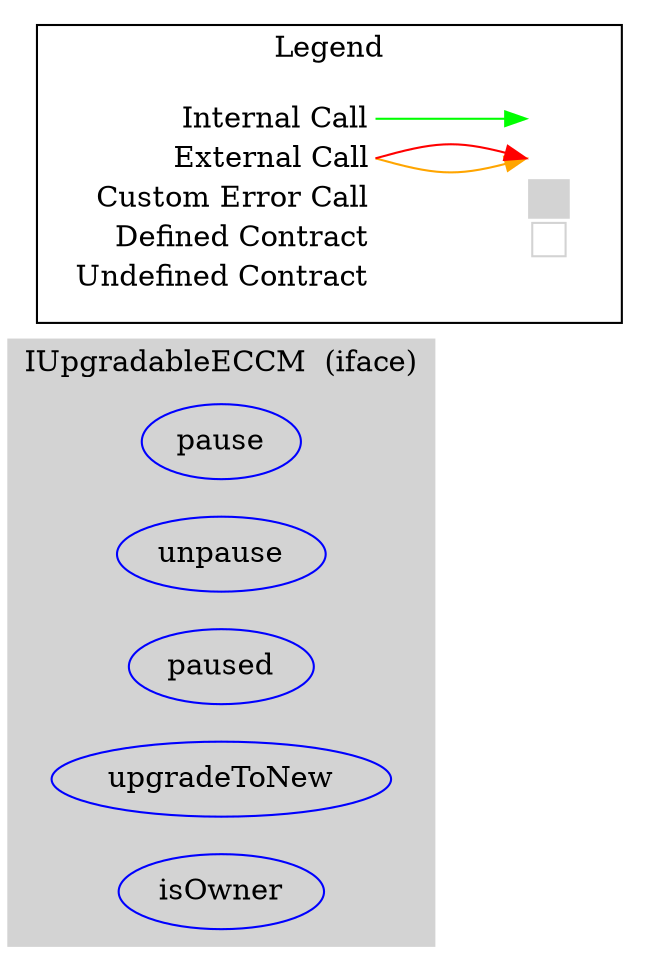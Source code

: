 digraph G {
  graph [ ratio = "auto", page = "100", compound =true ];
subgraph "clusterIUpgradableECCM" {
  graph [ label = "IUpgradableECCM  (iface)", color = "lightgray", style = "filled", bgcolor = "lightgray" ];
  "IUpgradableECCM.pause" [ label = "pause", color = "blue" ];
  "IUpgradableECCM.unpause" [ label = "unpause", color = "blue" ];
  "IUpgradableECCM.paused" [ label = "paused", color = "blue" ];
  "IUpgradableECCM.upgradeToNew" [ label = "upgradeToNew", color = "blue" ];
  "IUpgradableECCM.isOwner" [ label = "isOwner", color = "blue" ];
}



rankdir=LR
node [shape=plaintext]
subgraph cluster_01 { 
label = "Legend";
key [label=<<table border="0" cellpadding="2" cellspacing="0" cellborder="0">
  <tr><td align="right" port="i1">Internal Call</td></tr>
  <tr><td align="right" port="i2">External Call</td></tr>
  <tr><td align="right" port="i2">Custom Error Call</td></tr>
  <tr><td align="right" port="i3">Defined Contract</td></tr>
  <tr><td align="right" port="i4">Undefined Contract</td></tr>
  </table>>]
key2 [label=<<table border="0" cellpadding="2" cellspacing="0" cellborder="0">
  <tr><td port="i1">&nbsp;&nbsp;&nbsp;</td></tr>
  <tr><td port="i2">&nbsp;&nbsp;&nbsp;</td></tr>
  <tr><td port="i3" bgcolor="lightgray">&nbsp;&nbsp;&nbsp;</td></tr>
  <tr><td port="i4">
    <table border="1" cellborder="0" cellspacing="0" cellpadding="7" color="lightgray">
      <tr>
       <td></td>
      </tr>
     </table>
  </td></tr>
  </table>>]
key:i1:e -> key2:i1:w [color="green"]
key:i2:e -> key2:i2:w [color="orange"]
key:i2:e -> key2:i2:w [color="red"]
}
}

